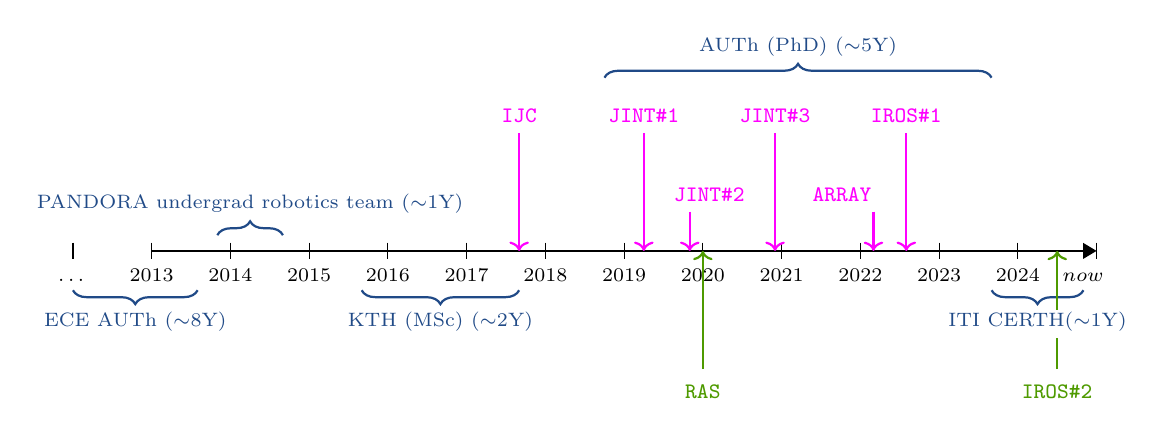 \begin{tikzpicture}
% draw horizontal line
\draw[thick, -Triangle] (0,0) -- (12cm,0) node[font=\scriptsize,below left=3pt and -8pt]{};

% draw vertical lines
\foreach \x in {-1,0,1,...,12}
\draw (\x cm,3pt) -- (\x cm,-3pt);

\foreach \x/\descr in {-1/$\dots$,0/2013,1/2014,2/2015,3/2016,4/2017,5/2018,6/2019,7/2020,8/2021,9/2022,10/2023,11/2024,11.83/now}
\node[font=\scriptsize, text height=1.75ex,
text depth=.5ex] at (\x,-.3) {$\descr$};

% colored bar up
%\foreach \x/\perccol in
%{1/100,2/75,3/25,4/0}
%\draw[lightgray!\perccol!red, line width=4pt]
%(\x,.5) -- +(1,0);
%\draw[-Triangle, dashed, red] (5,.5) --  +(1,0);

% colored bar down
%\foreach \x/\perccol in
%{3/100,4/75,5/0}
%\draw[lightgray!\perccol!green, line width=4pt]
%(\x,-.7) -- +(1,0);
%\draw[-Triangle, dashed, green] (6,-.7) --  +(1,0);


\definecolor{b}{RGB}{32,74,135}
\definecolor{m}{RGB}{255,0,255}
\definecolor{g}{RGB}{78,154,0}

% braces
\draw [thick,decorate,decoration={brace,amplitude=5pt}, color=b] (7/12,-.5) -- +(-1-7/12,0)
       node [black,midway,font=\scriptsize, below=4pt] {\textcolor{b}{ECE AUTh ($\sim$$\text{8Y}$)}};
\draw [thick ,decorate,decoration={brace,amplitude=5pt}, color=b] (10/12,0.2)  -- +(10/12,0)
       node [black,midway,above=4pt, font=\scriptsize] {\textcolor{b}{PANDORA undergrad robotics team ($\sim$$\text{1Y}$)}};
\draw [thick,decorate,decoration={brace,amplitude=5pt}, color=b] (4+8/12,-.5) -- +(-2,0)
       node [black,midway,font=\scriptsize, below=4pt] {\textcolor{b}{KTH (MSc) ($\sim$$\text{2Y}$)}};
\draw [thick ,decorate,decoration={brace,amplitude=5pt}, color=b] (5+9/12,2.2)  -- +(4+11/12,0)
       node [black,midway,above=4pt, font=\scriptsize] {\textcolor{b}{AUTh (PhD) ($\sim$$\text{5Y}$)}};
\draw [thick,decorate,decoration={brace,amplitude=5pt}, color=b] (1+1/12+10+9/12,-.5) -- +(-1-2/12,0)
       node [black,midway,font=\scriptsize, below=4pt] {\textcolor{b}{ITI CERTH($\sim$$\text{1Y}$)}};

% Papers
% ------------------------------------------------------------------------------
\path[->,color=m,thick] ($(4+8/12,1.5)$) edge [out=-90, in=90]  ($(4+8/12,0)$);
\draw[thick,color=black] ($(4+8/12,1.5)$) node [above=0pt,align=center,black] {\footnotesize \textcolor{m}{\texttt{IJC}}};
% ------------------------------------------------------------------------------
\path[->,color=m,thick] ($(6+3/12,1.5)$) edge [out=-90, in=90]  ($(6+3/12,0)$);
\draw[thick,color=black] ($(6+3/12,1.5)$) node [above=0pt,align=center,black] {\footnotesize \textcolor{m}{\texttt{JINT\#1}}};
% ------------------------------------------------------------------------------
\path[->,color=m,thick] ($(6+10/12,0.5)$) edge [out=-90, in=90]  ($(6+10/12,0)$);
\draw[thick,color=black] ($(6+10/12,0.5)$) node [above=0pt,align=center,black] {\footnotesize \hspace{+0.5cm}\textcolor{m}{\texttt{JINT\#2}}};
% ------------------------------------------------------------------------------
\path[->,color=m,thick] ($(7+11/12,1.5)$) edge [out=-90, in=90]  ($(7+11/12,0)$);
\draw[thick,color=black] ($(7+11/12,1.5)$) node [above=0pt,align=center,black] {\footnotesize \textcolor{m}{\texttt{JINT\#3}}};
% ------------------------------------------------------------------------------
\path[->,color=g,thick] ($(7,-1.5)$) edge [out=+90, in=-90]  ($(7,0)$);
\draw[thick,color=black] ($(7,-2)$) node [above=0pt,align=center,black] {\footnotesize \textcolor{g}{\texttt{RAS}}};
% ------------------------------------------------------------------------------
\path[->,color=m,thick] ($(9+2/12,0.5)$) edge [out=-90, in=90]  ($(9+2/12,0)$);
\draw[thick,color=black] ($(9+2/12,0.5)$) node [above=0pt,align=center,black] {\footnotesize \hspace{-0.8cm}\textcolor{m}{\texttt{ARRAY}}};
% ------------------------------------------------------------------------------
\path[->,color=m,thick] ($(9+7/12,1.5)$) edge [out=-90, in=90]  ($(9+7/12,0)$);
\draw[thick,color=black] ($(9+7/12,1.5)$) node [above=0pt,align=center,black] {\footnotesize \textcolor{m}{\texttt{IROS\#1}}};
% ------------------------------------------------------------------------------
\path[->,color=g,thick] ($(11+6/12,-0.75)$) edge [out=+90, in=-90]  ($(11+6/12,0)$);
\draw[thick,color=black] ($(11+6/12,-2)$) node [above=0pt,align=center,black] {\footnotesize \textcolor{g}{\texttt{IROS\#2}}};
\path[-,color=g,thick] ($(11+6/12,-1.5)$) edge [out=+90, in=-90]  ($(11+6/12,-1.1)$);

\end{tikzpicture}
